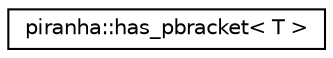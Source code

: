 digraph "Graphical Class Hierarchy"
{
  edge [fontname="Helvetica",fontsize="10",labelfontname="Helvetica",labelfontsize="10"];
  node [fontname="Helvetica",fontsize="10",shape=record];
  rankdir="LR";
  Node0 [label="piranha::has_pbracket\< T \>",height=0.2,width=0.4,color="black", fillcolor="white", style="filled",URL="$classpiranha_1_1has__pbracket.html",tooltip="Detect piranha::math::pbracket(). "];
}

